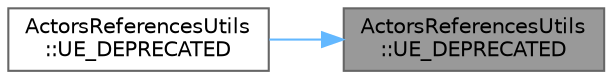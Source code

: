 digraph "ActorsReferencesUtils::UE_DEPRECATED"
{
 // INTERACTIVE_SVG=YES
 // LATEX_PDF_SIZE
  bgcolor="transparent";
  edge [fontname=Helvetica,fontsize=10,labelfontname=Helvetica,labelfontsize=10];
  node [fontname=Helvetica,fontsize=10,shape=box,height=0.2,width=0.4];
  rankdir="RL";
  Node1 [id="Node000001",label="ActorsReferencesUtils\l::UE_DEPRECATED",height=0.2,width=0.4,color="gray40", fillcolor="grey60", style="filled", fontcolor="black",tooltip="Gather direct references to external actors from the root object."];
  Node1 -> Node2 [id="edge1_Node000001_Node000002",dir="back",color="steelblue1",style="solid",tooltip=" "];
  Node2 [id="Node000002",label="ActorsReferencesUtils\l::UE_DEPRECATED",height=0.2,width=0.4,color="grey40", fillcolor="white", style="filled",URL="$d4/df5/namespaceActorsReferencesUtils.html#ae8ef3384f08838bf572395902387596f",tooltip="Gather direct references to actors from the root object."];
}
